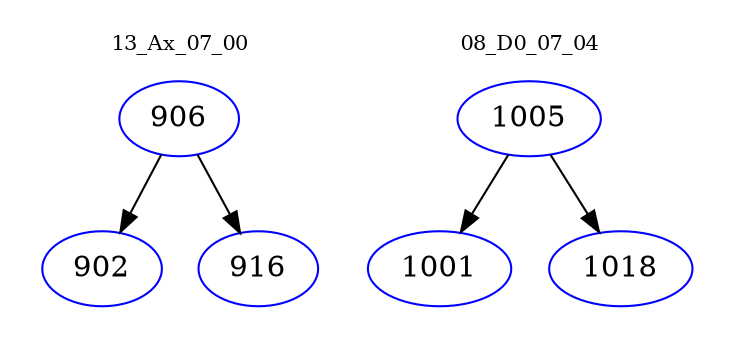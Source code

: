 digraph{
subgraph cluster_0 {
color = white
label = "13_Ax_07_00";
fontsize=10;
T0_906 [label="906", color="blue"]
T0_906 -> T0_902 [color="black"]
T0_902 [label="902", color="blue"]
T0_906 -> T0_916 [color="black"]
T0_916 [label="916", color="blue"]
}
subgraph cluster_1 {
color = white
label = "08_D0_07_04";
fontsize=10;
T1_1005 [label="1005", color="blue"]
T1_1005 -> T1_1001 [color="black"]
T1_1001 [label="1001", color="blue"]
T1_1005 -> T1_1018 [color="black"]
T1_1018 [label="1018", color="blue"]
}
}
